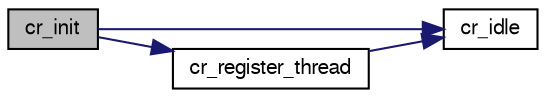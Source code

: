 digraph G
{
  edge [fontname="FreeSans",fontsize="10",labelfontname="FreeSans",labelfontsize="10"];
  node [fontname="FreeSans",fontsize="10",shape=record];
  rankdir=LR;
  Node1 [label="cr_init",height=0.2,width=0.4,color="black", fillcolor="grey75", style="filled" fontcolor="black"];
  Node1 -> Node2 [color="midnightblue",fontsize="10",style="solid",fontname="FreeSans"];
  Node2 [label="cr_idle",height=0.2,width=0.4,color="black", fillcolor="white", style="filled",URL="$cr_8c.html#accd73b48023970380bfdecb56483976c",tooltip="The internal system&#39;s coroutine thread."];
  Node1 -> Node3 [color="midnightblue",fontsize="10",style="solid",fontname="FreeSans"];
  Node3 [label="cr_register_thread",height=0.2,width=0.4,color="black", fillcolor="white", style="filled",URL="$cr_8c.html#ae30bdb4ef569c0678e4cb49829f11bbb",tooltip="Register a function as a coroutine thread."];
  Node3 -> Node2 [color="midnightblue",fontsize="10",style="solid",fontname="FreeSans"];
}
